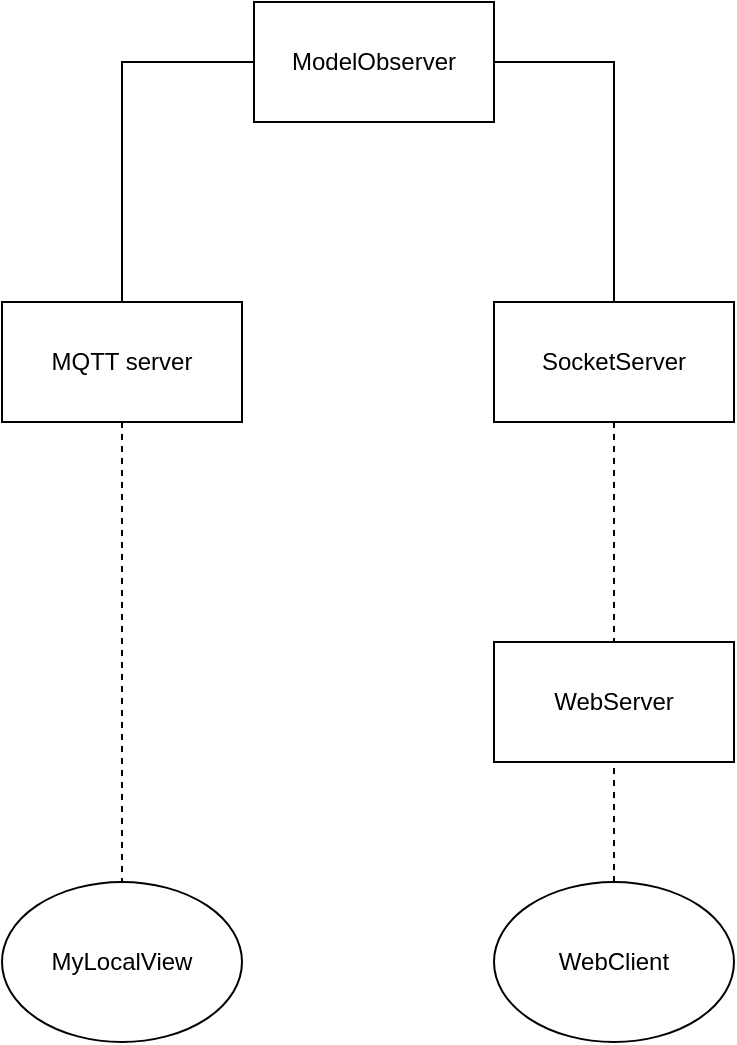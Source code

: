 <mxfile version="22.0.4" type="github">
  <diagram name="Pagina-1" id="pLeTV3SMVm0aGeCwJbRF">
    <mxGraphModel dx="954" dy="647" grid="1" gridSize="10" guides="1" tooltips="1" connect="1" arrows="1" fold="1" page="1" pageScale="1" pageWidth="827" pageHeight="1169" math="0" shadow="0">
      <root>
        <mxCell id="0" />
        <mxCell id="1" parent="0" />
        <mxCell id="meqrrQlGFIaKkIZIDLAq-1" value="WebServer" style="rounded=0;whiteSpace=wrap;html=1;" vertex="1" parent="1">
          <mxGeometry x="477" y="350" width="120" height="60" as="geometry" />
        </mxCell>
        <mxCell id="meqrrQlGFIaKkIZIDLAq-6" style="edgeStyle=orthogonalEdgeStyle;rounded=0;orthogonalLoop=1;jettySize=auto;html=1;exitX=0.5;exitY=1;exitDx=0;exitDy=0;endArrow=none;endFill=0;dashed=1;entryX=0.5;entryY=0;entryDx=0;entryDy=0;" edge="1" parent="1" source="meqrrQlGFIaKkIZIDLAq-2" target="meqrrQlGFIaKkIZIDLAq-1">
          <mxGeometry relative="1" as="geometry">
            <mxPoint x="517" y="340" as="targetPoint" />
          </mxGeometry>
        </mxCell>
        <mxCell id="meqrrQlGFIaKkIZIDLAq-2" value="SocketServer" style="rounded=0;whiteSpace=wrap;html=1;" vertex="1" parent="1">
          <mxGeometry x="477" y="180" width="120" height="60" as="geometry" />
        </mxCell>
        <mxCell id="meqrrQlGFIaKkIZIDLAq-8" style="edgeStyle=orthogonalEdgeStyle;rounded=0;orthogonalLoop=1;jettySize=auto;html=1;exitX=0.5;exitY=1;exitDx=0;exitDy=0;entryX=0.5;entryY=0;entryDx=0;entryDy=0;endArrow=none;endFill=0;dashed=1;" edge="1" parent="1" source="meqrrQlGFIaKkIZIDLAq-3" target="meqrrQlGFIaKkIZIDLAq-7">
          <mxGeometry relative="1" as="geometry" />
        </mxCell>
        <mxCell id="meqrrQlGFIaKkIZIDLAq-3" value="MQTT server" style="rounded=0;whiteSpace=wrap;html=1;" vertex="1" parent="1">
          <mxGeometry x="231" y="180" width="120" height="60" as="geometry" />
        </mxCell>
        <mxCell id="meqrrQlGFIaKkIZIDLAq-5" style="edgeStyle=orthogonalEdgeStyle;rounded=0;orthogonalLoop=1;jettySize=auto;html=1;dashed=1;endArrow=none;endFill=0;entryX=0.5;entryY=1;entryDx=0;entryDy=0;exitX=0.5;exitY=0;exitDx=0;exitDy=0;" edge="1" parent="1" source="meqrrQlGFIaKkIZIDLAq-4" target="meqrrQlGFIaKkIZIDLAq-1">
          <mxGeometry relative="1" as="geometry">
            <mxPoint x="537" y="450" as="sourcePoint" />
          </mxGeometry>
        </mxCell>
        <mxCell id="meqrrQlGFIaKkIZIDLAq-4" value="WebClient" style="ellipse;whiteSpace=wrap;html=1;" vertex="1" parent="1">
          <mxGeometry x="477" y="470" width="120" height="80" as="geometry" />
        </mxCell>
        <mxCell id="meqrrQlGFIaKkIZIDLAq-7" value="MyLocalView" style="ellipse;whiteSpace=wrap;html=1;" vertex="1" parent="1">
          <mxGeometry x="231" y="470" width="120" height="80" as="geometry" />
        </mxCell>
        <mxCell id="meqrrQlGFIaKkIZIDLAq-11" style="edgeStyle=orthogonalEdgeStyle;rounded=0;orthogonalLoop=1;jettySize=auto;html=1;exitX=0;exitY=0.5;exitDx=0;exitDy=0;entryX=0.5;entryY=0;entryDx=0;entryDy=0;endArrow=none;endFill=0;" edge="1" parent="1" source="meqrrQlGFIaKkIZIDLAq-10" target="meqrrQlGFIaKkIZIDLAq-3">
          <mxGeometry relative="1" as="geometry" />
        </mxCell>
        <mxCell id="meqrrQlGFIaKkIZIDLAq-12" style="edgeStyle=orthogonalEdgeStyle;rounded=0;orthogonalLoop=1;jettySize=auto;html=1;exitX=1;exitY=0.5;exitDx=0;exitDy=0;entryX=0.5;entryY=0;entryDx=0;entryDy=0;endArrow=none;endFill=0;" edge="1" parent="1" source="meqrrQlGFIaKkIZIDLAq-10" target="meqrrQlGFIaKkIZIDLAq-2">
          <mxGeometry relative="1" as="geometry" />
        </mxCell>
        <mxCell id="meqrrQlGFIaKkIZIDLAq-10" value="ModelObserver" style="rounded=0;whiteSpace=wrap;html=1;" vertex="1" parent="1">
          <mxGeometry x="357" y="30" width="120" height="60" as="geometry" />
        </mxCell>
      </root>
    </mxGraphModel>
  </diagram>
</mxfile>

